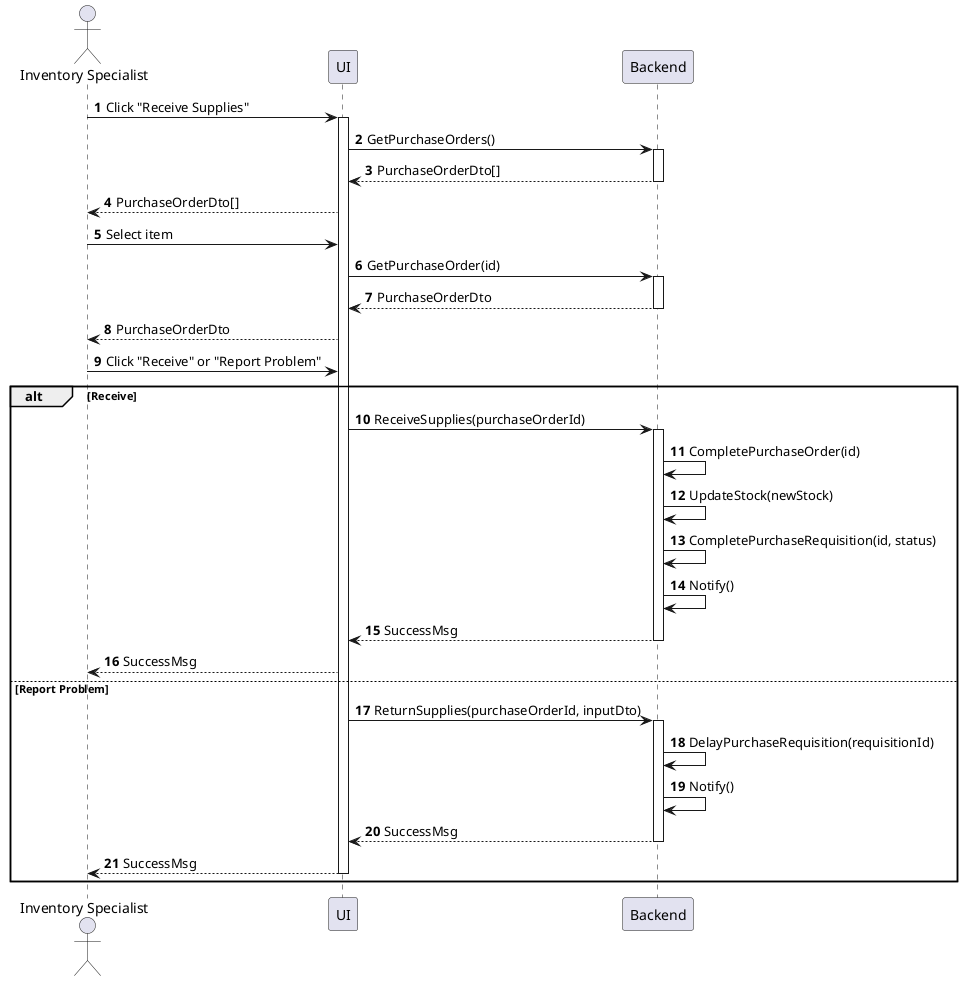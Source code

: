 @startuml inventory-supply-receive
autonumber

actor "Inventory Specialist" as a
participant UI as f
participant Backend as b

a -> f : Click "Receive Supplies"
activate f
f -> b : GetPurchaseOrders()
activate b
return PurchaseOrderDto[]
f --> a : PurchaseOrderDto[]
a -> f : Select item
f -> b : GetPurchaseOrder(id)
activate b
return PurchaseOrderDto
f --> a : PurchaseOrderDto
a -> f : Click "Receive" or "Report Problem"

alt Receive
    f -> b : ReceiveSupplies(purchaseOrderId)
    activate b
    b -> b : CompletePurchaseOrder(id)
    b -> b : UpdateStock(newStock)
    b -> b : CompletePurchaseRequisition(id, status)
    b -> b : Notify()
    return SuccessMsg
    f --> a : SuccessMsg
else Report Problem
    f -> b : ReturnSupplies(purchaseOrderId, inputDto)
    activate b
    b -> b : DelayPurchaseRequisition(requisitionId)
    b -> b : Notify()
    return SuccessMsg
    f --> a : SuccessMsg
    deactivate f
end
@enduml